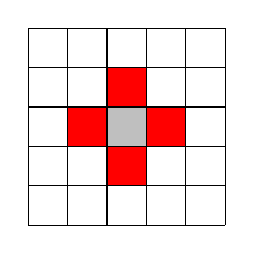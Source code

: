 \begin{tikzpicture}[every node/.style={minimum size=.5cm-\pgflinewidth, outer sep=0pt}]%
%0.25 + 0.75
    %\node[fill=red]       at (0.25,+1.25) {};
    \node[fill=red]  at (0.75,+1.25) {};
    \node[fill=lightgray]  at (1.25,+1.25) {};
    \node[fill=red]  at (1.75,+1.25) {};
    %\node[fill=red]       at (2.25,+1.25) {};

    %\node[fill=red]        at (0.75,+0.75) {};
    \node[fill=red]  at (1.25,+0.75) {};
    %\node[fill=red]        at (1.75,+0.75) {};

    %\node[fill=red]        at (0.75,+1.75) {};
    \node[fill=red]  at (1.25,+1.75) {};
    %\node[fill=red]        at (1.75,+1.75) {};

    %\node[fill=red]       at (0.25,+1.25) {};
    %\node[fill=red]       at (2.25,+1.25) {};

    \draw[step=0.5cm,color=black] (0,0) grid (2.5,2.5);
\end{tikzpicture}%

